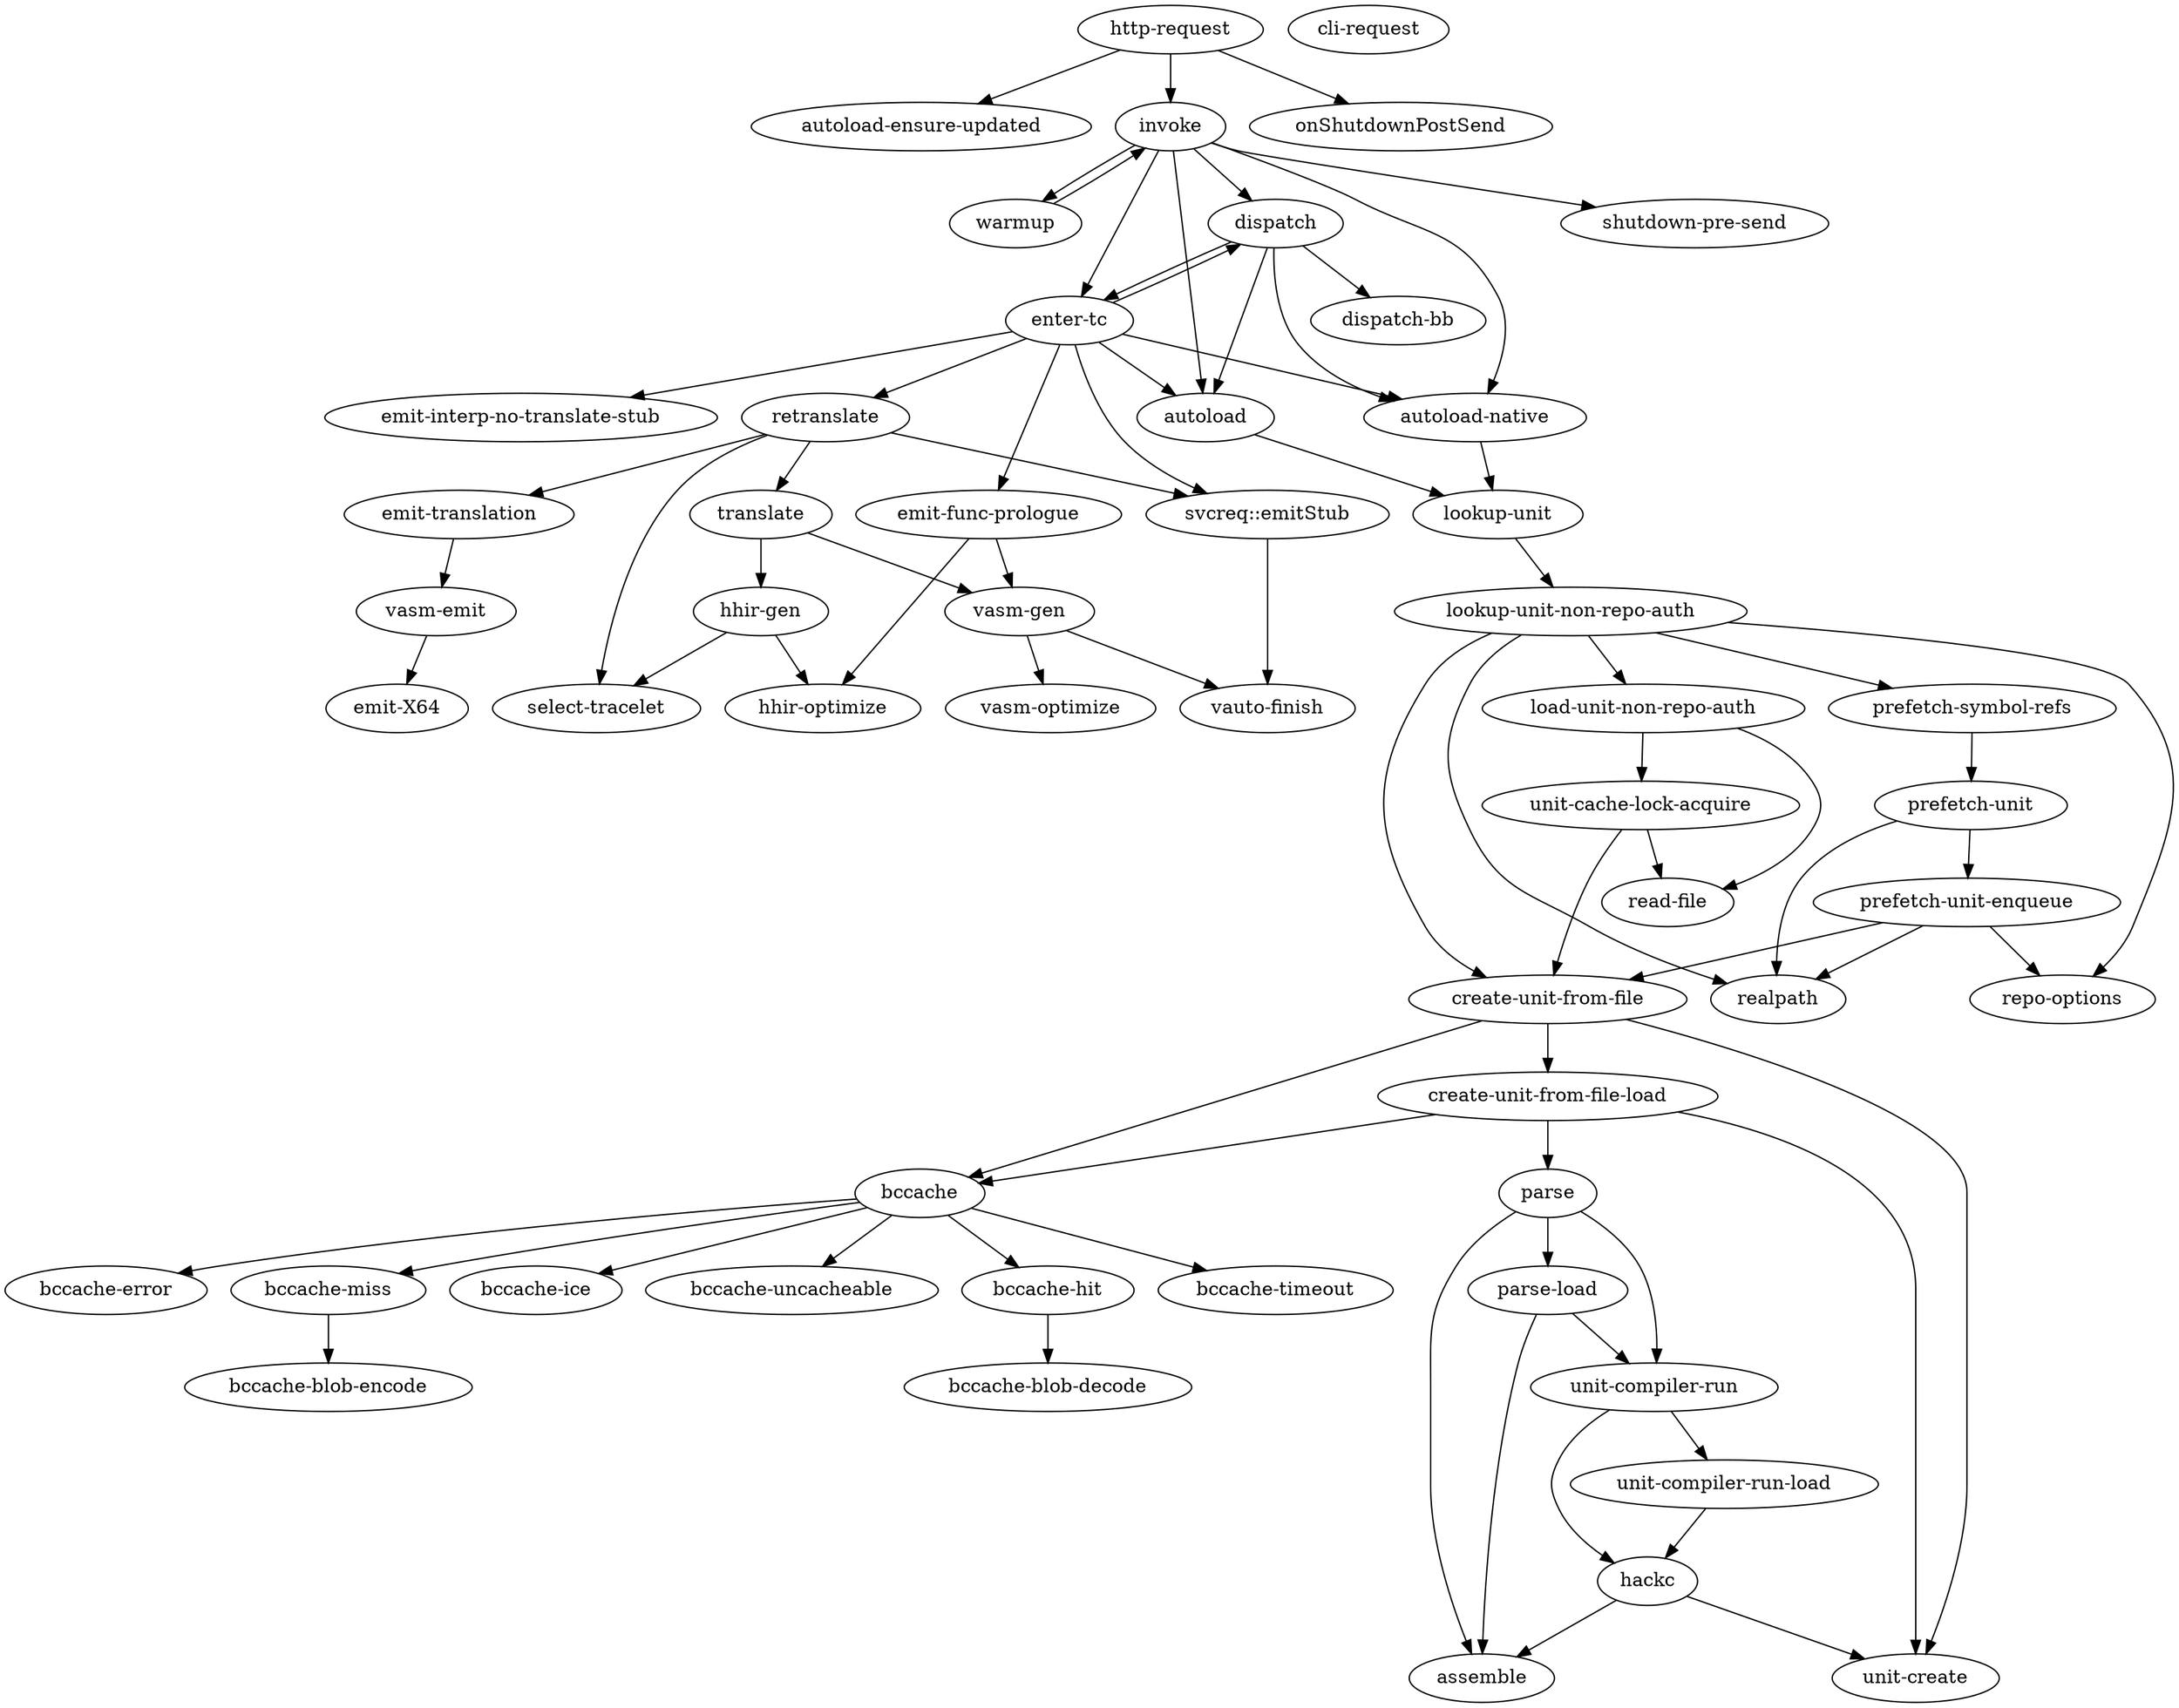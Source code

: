 digraph Tracing {
  // top level
  "http-request" -> {"autoload-ensure-updated", "invoke", "onShutdownPostSend"}
  "cli-request" // need to look into why this isn't getting logged

  // second level
  "invoke" ->  {"warmup", "dispatch", "enter-tc",
                "shutdown-pre-send", "autoload", "autoload-native"}
  "warmup" -> "invoke"

  // I'm not 100% about the circular dependency here if it comes from above.
  // I don't think it's enter-tc -> dispatch but rather the actual execution
  // check with Rick
  "dispatch" -> {"enter-tc", "dispatch-bb", "autoload", "autoload-native"}

  // Jitting code
  "enter-tc" -> {"dispatch", "emit-interp-no-translate-stub", "retranslate",
                 "emit-func-prologue", "svcreq::emitStub", "autoload",
                 "autoload-native"}
  "dispatch-bb"

  "retranslate" -> {"select-tracelet", "translate", "emit-translation",
                    "svcreq::emitStub"}
  "emit-func-prologue" -> {"hhir-optimize", "vasm-gen"}

  "translate" -> {"hhir-gen", "vasm-gen"} // this refers specifically to region translation
  "emit-translation" -> "vasm-emit"
  "hhir-gen" -> {"select-tracelet", "hhir-optimize"}
  "vasm-gen" -> {"vasm-optimize", "vauto-finish"}
  "vasm-emit" -> "emit-X64"
  "svcreq::emitStub" -> "vauto-finish"

  "select-tracelet"
  "hhir-optimize"
  "vasm-optimize"
  "vauto-finish"

  // autoloading
  "autoload" -> "lookup-unit"
  "autoload-native" -> "lookup-unit"
  "autoload-ensure-updated"

  // unit loading
  "lookup-unit" -> "lookup-unit-non-repo-auth"
  "lookup-unit-non-repo-auth" -> {"create-unit-from-file",
                                  "load-unit-non-repo-auth",
                                  "prefetch-symbol-refs",
                                  "realpath", "repo-options"}

  "prefetch-symbol-refs" -> "prefetch-unit"
  "prefetch-unit" -> {"prefetch-unit-enqueue", "realpath"}
  "prefetch-unit-enqueue" -> {"create-unit-from-file", "realpath",
                              "repo-options"}

  "load-unit-non-repo-auth" -> {"unit-cache-lock-acquire", "read-file"}
  "unit-cache-lock-acquire" -> {"create-unit-from-file", "read-file"}
  "create-unit-from-file" -> {"create-unit-from-file-load", "bccache",
                              "unit-create"}
  "create-unit-from-file-load" -> {"parse", "bccache", "unit-create"}

  "parse" -> {"unit-compiler-run", "assemble", "parse-load"}
  "parse-load" -> {"unit-compiler-run", "assemble"}
  "unit-compiler-run" -> {"unit-compiler-run-load", "hackc"}
  "unit-compiler-run-load" -> "hackc"
  "hackc" -> {"assemble", "unit-create"}
  "assemble"
  "unit-create"

  // bytecode cache
  "bccache" -> {"bccache-uncacheable", "bccache-hit", "bccache-timeout",
                "bccache-error", "bccache-miss", "bccache-ice"}
  "bccache-hit" -> "bccache-blob-decode"
  "bccache-miss" -> "bccache-blob-encode"
  "bccache-blob-decode"
}
